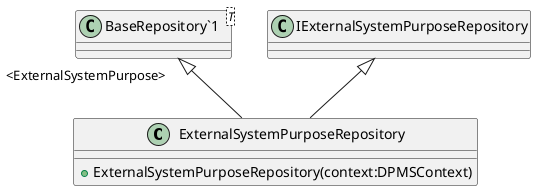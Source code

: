 @startuml
class ExternalSystemPurposeRepository {
    + ExternalSystemPurposeRepository(context:DPMSContext)
}
class "BaseRepository`1"<T> {
}
"BaseRepository`1" "<ExternalSystemPurpose>" <|-- ExternalSystemPurposeRepository
IExternalSystemPurposeRepository <|-- ExternalSystemPurposeRepository
@enduml
